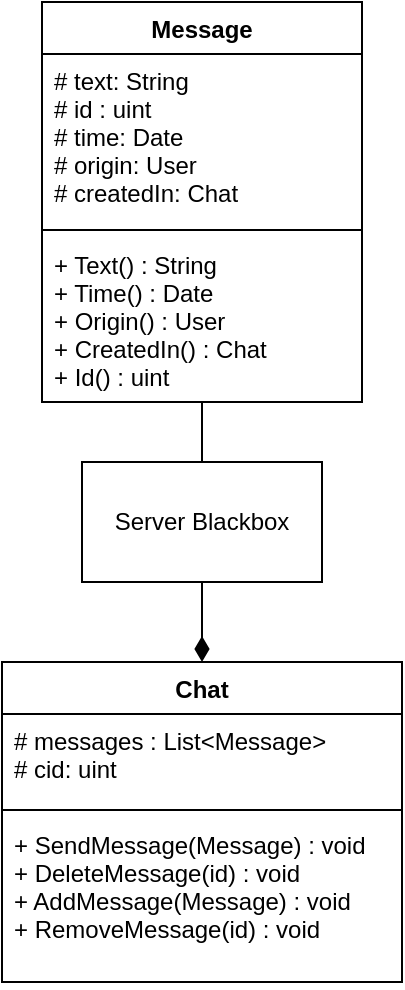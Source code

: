 <mxfile version="15.4.3" type="device"><diagram id="lzD36JAKad2s5vSRMrt7" name="Page-1"><mxGraphModel dx="1185" dy="588" grid="1" gridSize="10" guides="1" tooltips="1" connect="1" arrows="1" fold="1" page="1" pageScale="1" pageWidth="827" pageHeight="1169" math="0" shadow="0"><root><mxCell id="0"/><mxCell id="1" parent="0"/><mxCell id="Gp5kMsa3ygB50WkHbCLv-1" value="Chat" style="swimlane;fontStyle=1;align=center;verticalAlign=top;childLayout=stackLayout;horizontal=1;startSize=26;horizontalStack=0;resizeParent=1;resizeParentMax=0;resizeLast=0;collapsible=1;marginBottom=0;" vertex="1" parent="1"><mxGeometry x="320" y="570" width="200" height="160" as="geometry"/></mxCell><mxCell id="Gp5kMsa3ygB50WkHbCLv-2" value="# messages : List&lt;Message&gt;&#10;# cid: uint" style="text;strokeColor=none;fillColor=none;align=left;verticalAlign=top;spacingLeft=4;spacingRight=4;overflow=hidden;rotatable=0;points=[[0,0.5],[1,0.5]];portConstraint=eastwest;" vertex="1" parent="Gp5kMsa3ygB50WkHbCLv-1"><mxGeometry y="26" width="200" height="44" as="geometry"/></mxCell><mxCell id="Gp5kMsa3ygB50WkHbCLv-3" value="" style="line;strokeWidth=1;fillColor=none;align=left;verticalAlign=middle;spacingTop=-1;spacingLeft=3;spacingRight=3;rotatable=0;labelPosition=right;points=[];portConstraint=eastwest;" vertex="1" parent="Gp5kMsa3ygB50WkHbCLv-1"><mxGeometry y="70" width="200" height="8" as="geometry"/></mxCell><mxCell id="Gp5kMsa3ygB50WkHbCLv-4" value="+ SendMessage(Message) : void&#10;+ DeleteMessage(id) : void&#10;+ AddMessage(Message) : void&#10;+ RemoveMessage(id) : void" style="text;strokeColor=none;fillColor=none;align=left;verticalAlign=top;spacingLeft=4;spacingRight=4;overflow=hidden;rotatable=0;points=[[0,0.5],[1,0.5]];portConstraint=eastwest;" vertex="1" parent="Gp5kMsa3ygB50WkHbCLv-1"><mxGeometry y="78" width="200" height="82" as="geometry"/></mxCell><mxCell id="Gp5kMsa3ygB50WkHbCLv-11" style="edgeStyle=orthogonalEdgeStyle;rounded=0;orthogonalLoop=1;jettySize=auto;html=1;entryX=0.5;entryY=0;entryDx=0;entryDy=0;endArrow=diamondThin;endFill=1;endSize=10;" edge="1" parent="1" source="Gp5kMsa3ygB50WkHbCLv-5" target="Gp5kMsa3ygB50WkHbCLv-1"><mxGeometry relative="1" as="geometry"/></mxCell><mxCell id="Gp5kMsa3ygB50WkHbCLv-5" value="Message" style="swimlane;fontStyle=1;align=center;verticalAlign=top;childLayout=stackLayout;horizontal=1;startSize=26;horizontalStack=0;resizeParent=1;resizeParentMax=0;resizeLast=0;collapsible=1;marginBottom=0;" vertex="1" parent="1"><mxGeometry x="340" y="240" width="160" height="200" as="geometry"/></mxCell><mxCell id="Gp5kMsa3ygB50WkHbCLv-6" value="# text: String&#10;# id : uint&#10;# time: Date&#10;# origin: User&#10;# createdIn: Chat" style="text;strokeColor=none;fillColor=none;align=left;verticalAlign=top;spacingLeft=4;spacingRight=4;overflow=hidden;rotatable=0;points=[[0,0.5],[1,0.5]];portConstraint=eastwest;" vertex="1" parent="Gp5kMsa3ygB50WkHbCLv-5"><mxGeometry y="26" width="160" height="84" as="geometry"/></mxCell><mxCell id="Gp5kMsa3ygB50WkHbCLv-7" value="" style="line;strokeWidth=1;fillColor=none;align=left;verticalAlign=middle;spacingTop=-1;spacingLeft=3;spacingRight=3;rotatable=0;labelPosition=right;points=[];portConstraint=eastwest;" vertex="1" parent="Gp5kMsa3ygB50WkHbCLv-5"><mxGeometry y="110" width="160" height="8" as="geometry"/></mxCell><mxCell id="Gp5kMsa3ygB50WkHbCLv-8" value="+ Text() : String&#10;+ Time() : Date&#10;+ Origin() : User&#10;+ CreatedIn() : Chat&#10;+ Id() : uint" style="text;strokeColor=none;fillColor=none;align=left;verticalAlign=top;spacingLeft=4;spacingRight=4;overflow=hidden;rotatable=0;points=[[0,0.5],[1,0.5]];portConstraint=eastwest;" vertex="1" parent="Gp5kMsa3ygB50WkHbCLv-5"><mxGeometry y="118" width="160" height="82" as="geometry"/></mxCell><mxCell id="Gp5kMsa3ygB50WkHbCLv-15" value="Server Blackbox" style="rounded=0;whiteSpace=wrap;html=1;" vertex="1" parent="1"><mxGeometry x="360" y="470" width="120" height="60" as="geometry"/></mxCell></root></mxGraphModel></diagram></mxfile>